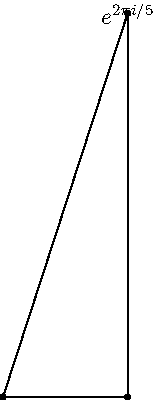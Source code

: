 size(200);
path points =(0,0)--(cos(2pi/5),0)--(cos(2pi/5),sin(2pi/5))--cycle;
dot(points); draw(points);
label("$e^{2\pi i/5}$",point(points,2));